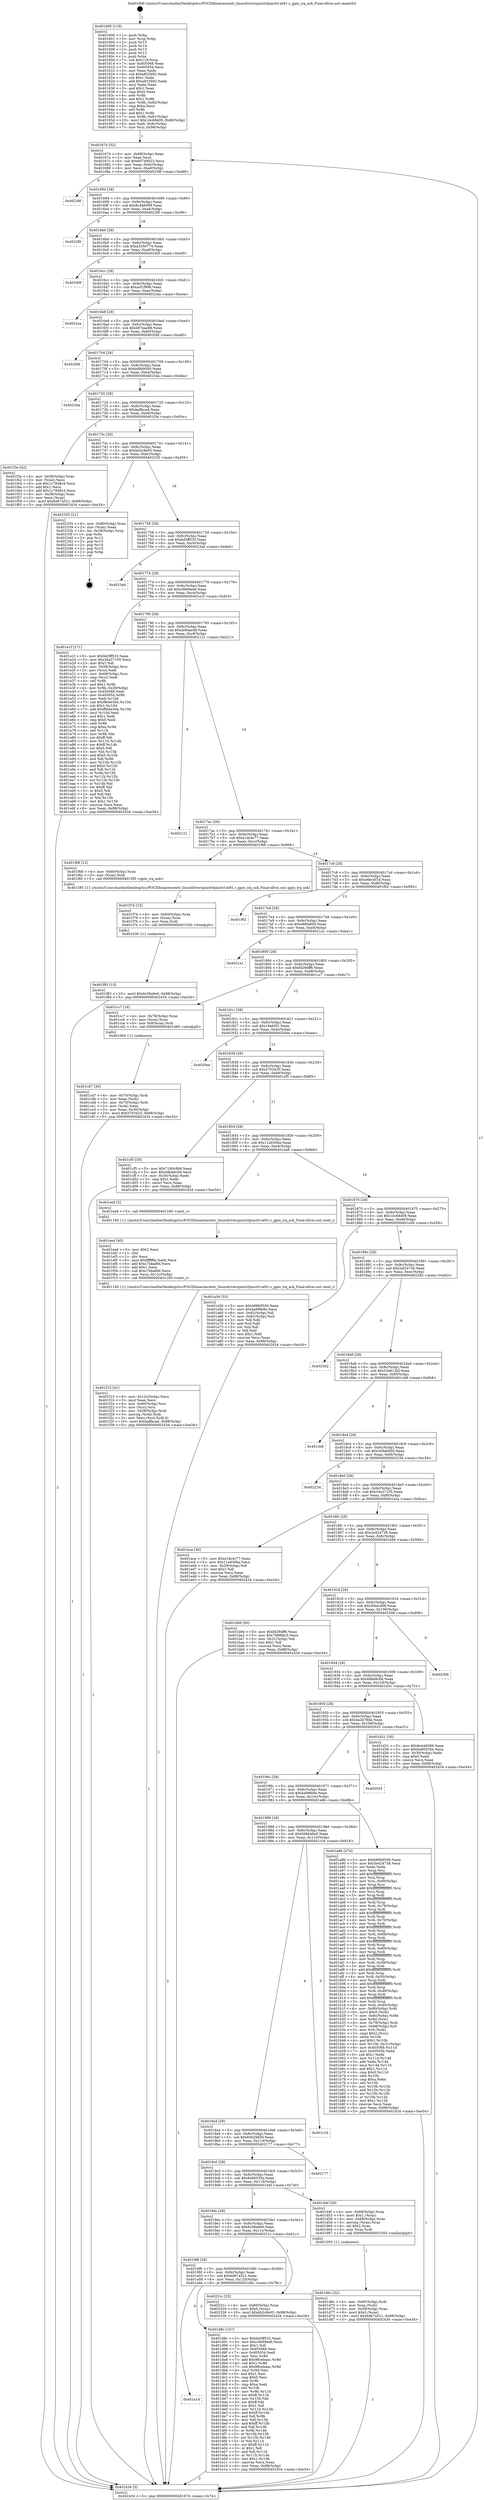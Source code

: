 digraph "0x401600" {
  label = "0x401600 (/mnt/c/Users/mathe/Desktop/tcc/POCII/binaries/extr_linuxdriverspinctrlpinctrl-at91.c_gpio_irq_ack_Final-ollvm.out::main(0))"
  labelloc = "t"
  node[shape=record]

  Entry [label="",width=0.3,height=0.3,shape=circle,fillcolor=black,style=filled]
  "0x401674" [label="{
     0x401674 [32]\l
     | [instrs]\l
     &nbsp;&nbsp;0x401674 \<+6\>: mov -0x88(%rbp),%eax\l
     &nbsp;&nbsp;0x40167a \<+2\>: mov %eax,%ecx\l
     &nbsp;&nbsp;0x40167c \<+6\>: sub $0x80749523,%ecx\l
     &nbsp;&nbsp;0x401682 \<+6\>: mov %eax,-0x9c(%rbp)\l
     &nbsp;&nbsp;0x401688 \<+6\>: mov %ecx,-0xa0(%rbp)\l
     &nbsp;&nbsp;0x40168e \<+6\>: je 000000000040238f \<main+0xd8f\>\l
  }"]
  "0x40238f" [label="{
     0x40238f\l
  }", style=dashed]
  "0x401694" [label="{
     0x401694 [28]\l
     | [instrs]\l
     &nbsp;&nbsp;0x401694 \<+5\>: jmp 0000000000401699 \<main+0x99\>\l
     &nbsp;&nbsp;0x401699 \<+6\>: mov -0x9c(%rbp),%eax\l
     &nbsp;&nbsp;0x40169f \<+5\>: sub $0x8c446099,%eax\l
     &nbsp;&nbsp;0x4016a4 \<+6\>: mov %eax,-0xa4(%rbp)\l
     &nbsp;&nbsp;0x4016aa \<+6\>: je 00000000004022f9 \<main+0xcf9\>\l
  }"]
  Exit [label="",width=0.3,height=0.3,shape=circle,fillcolor=black,style=filled,peripheries=2]
  "0x4022f9" [label="{
     0x4022f9\l
  }", style=dashed]
  "0x4016b0" [label="{
     0x4016b0 [28]\l
     | [instrs]\l
     &nbsp;&nbsp;0x4016b0 \<+5\>: jmp 00000000004016b5 \<main+0xb5\>\l
     &nbsp;&nbsp;0x4016b5 \<+6\>: mov -0x9c(%rbp),%eax\l
     &nbsp;&nbsp;0x4016bb \<+5\>: sub $0xa3350774,%eax\l
     &nbsp;&nbsp;0x4016c0 \<+6\>: mov %eax,-0xa8(%rbp)\l
     &nbsp;&nbsp;0x4016c6 \<+6\>: je 000000000040240f \<main+0xe0f\>\l
  }"]
  "0x401f83" [label="{
     0x401f83 [15]\l
     | [instrs]\l
     &nbsp;&nbsp;0x401f83 \<+10\>: movl $0x6c58a6e6,-0x88(%rbp)\l
     &nbsp;&nbsp;0x401f8d \<+5\>: jmp 0000000000402434 \<main+0xe34\>\l
  }"]
  "0x40240f" [label="{
     0x40240f\l
  }", style=dashed]
  "0x4016cc" [label="{
     0x4016cc [28]\l
     | [instrs]\l
     &nbsp;&nbsp;0x4016cc \<+5\>: jmp 00000000004016d1 \<main+0xd1\>\l
     &nbsp;&nbsp;0x4016d1 \<+6\>: mov -0x9c(%rbp),%eax\l
     &nbsp;&nbsp;0x4016d7 \<+5\>: sub $0xacf1f996,%eax\l
     &nbsp;&nbsp;0x4016dc \<+6\>: mov %eax,-0xac(%rbp)\l
     &nbsp;&nbsp;0x4016e2 \<+6\>: je 00000000004022ea \<main+0xcea\>\l
  }"]
  "0x401f74" [label="{
     0x401f74 [15]\l
     | [instrs]\l
     &nbsp;&nbsp;0x401f74 \<+4\>: mov -0x60(%rbp),%rax\l
     &nbsp;&nbsp;0x401f78 \<+3\>: mov (%rax),%rax\l
     &nbsp;&nbsp;0x401f7b \<+3\>: mov %rax,%rdi\l
     &nbsp;&nbsp;0x401f7e \<+5\>: call 0000000000401030 \<free@plt\>\l
     | [calls]\l
     &nbsp;&nbsp;0x401030 \{1\} (unknown)\l
  }"]
  "0x4022ea" [label="{
     0x4022ea\l
  }", style=dashed]
  "0x4016e8" [label="{
     0x4016e8 [28]\l
     | [instrs]\l
     &nbsp;&nbsp;0x4016e8 \<+5\>: jmp 00000000004016ed \<main+0xed\>\l
     &nbsp;&nbsp;0x4016ed \<+6\>: mov -0x9c(%rbp),%eax\l
     &nbsp;&nbsp;0x4016f3 \<+5\>: sub $0xb87eae88,%eax\l
     &nbsp;&nbsp;0x4016f8 \<+6\>: mov %eax,-0xb0(%rbp)\l
     &nbsp;&nbsp;0x4016fe \<+6\>: je 00000000004020fd \<main+0xafd\>\l
  }"]
  "0x401f15" [label="{
     0x401f15 [41]\l
     | [instrs]\l
     &nbsp;&nbsp;0x401f15 \<+6\>: mov -0x12c(%rbp),%ecx\l
     &nbsp;&nbsp;0x401f1b \<+3\>: imul %eax,%ecx\l
     &nbsp;&nbsp;0x401f1e \<+4\>: mov -0x60(%rbp),%rsi\l
     &nbsp;&nbsp;0x401f22 \<+3\>: mov (%rsi),%rsi\l
     &nbsp;&nbsp;0x401f25 \<+4\>: mov -0x58(%rbp),%rdi\l
     &nbsp;&nbsp;0x401f29 \<+3\>: movslq (%rdi),%rdi\l
     &nbsp;&nbsp;0x401f2c \<+3\>: mov %ecx,(%rsi,%rdi,4)\l
     &nbsp;&nbsp;0x401f2f \<+10\>: movl $0xbaffacad,-0x88(%rbp)\l
     &nbsp;&nbsp;0x401f39 \<+5\>: jmp 0000000000402434 \<main+0xe34\>\l
  }"]
  "0x4020fd" [label="{
     0x4020fd\l
  }", style=dashed]
  "0x401704" [label="{
     0x401704 [28]\l
     | [instrs]\l
     &nbsp;&nbsp;0x401704 \<+5\>: jmp 0000000000401709 \<main+0x109\>\l
     &nbsp;&nbsp;0x401709 \<+6\>: mov -0x9c(%rbp),%eax\l
     &nbsp;&nbsp;0x40170f \<+5\>: sub $0xb89b9500,%eax\l
     &nbsp;&nbsp;0x401714 \<+6\>: mov %eax,-0xb4(%rbp)\l
     &nbsp;&nbsp;0x40171a \<+6\>: je 000000000040234a \<main+0xd4a\>\l
  }"]
  "0x401eed" [label="{
     0x401eed [40]\l
     | [instrs]\l
     &nbsp;&nbsp;0x401eed \<+5\>: mov $0x2,%ecx\l
     &nbsp;&nbsp;0x401ef2 \<+1\>: cltd\l
     &nbsp;&nbsp;0x401ef3 \<+2\>: idiv %ecx\l
     &nbsp;&nbsp;0x401ef5 \<+6\>: imul $0xfffffffe,%edx,%ecx\l
     &nbsp;&nbsp;0x401efb \<+6\>: add $0xc7bba8fd,%ecx\l
     &nbsp;&nbsp;0x401f01 \<+3\>: add $0x1,%ecx\l
     &nbsp;&nbsp;0x401f04 \<+6\>: sub $0xc7bba8fd,%ecx\l
     &nbsp;&nbsp;0x401f0a \<+6\>: mov %ecx,-0x12c(%rbp)\l
     &nbsp;&nbsp;0x401f10 \<+5\>: call 0000000000401160 \<next_i\>\l
     | [calls]\l
     &nbsp;&nbsp;0x401160 \{1\} (/mnt/c/Users/mathe/Desktop/tcc/POCII/binaries/extr_linuxdriverspinctrlpinctrl-at91.c_gpio_irq_ack_Final-ollvm.out::next_i)\l
  }"]
  "0x40234a" [label="{
     0x40234a\l
  }", style=dashed]
  "0x401720" [label="{
     0x401720 [28]\l
     | [instrs]\l
     &nbsp;&nbsp;0x401720 \<+5\>: jmp 0000000000401725 \<main+0x125\>\l
     &nbsp;&nbsp;0x401725 \<+6\>: mov -0x9c(%rbp),%eax\l
     &nbsp;&nbsp;0x40172b \<+5\>: sub $0xbaffacad,%eax\l
     &nbsp;&nbsp;0x401730 \<+6\>: mov %eax,-0xb8(%rbp)\l
     &nbsp;&nbsp;0x401736 \<+6\>: je 0000000000401f3e \<main+0x93e\>\l
  }"]
  "0x401a14" [label="{
     0x401a14\l
  }", style=dashed]
  "0x401f3e" [label="{
     0x401f3e [42]\l
     | [instrs]\l
     &nbsp;&nbsp;0x401f3e \<+4\>: mov -0x58(%rbp),%rax\l
     &nbsp;&nbsp;0x401f42 \<+2\>: mov (%rax),%ecx\l
     &nbsp;&nbsp;0x401f44 \<+6\>: sub $0x1c7848c4,%ecx\l
     &nbsp;&nbsp;0x401f4a \<+3\>: add $0x1,%ecx\l
     &nbsp;&nbsp;0x401f4d \<+6\>: add $0x1c7848c4,%ecx\l
     &nbsp;&nbsp;0x401f53 \<+4\>: mov -0x58(%rbp),%rax\l
     &nbsp;&nbsp;0x401f57 \<+2\>: mov %ecx,(%rax)\l
     &nbsp;&nbsp;0x401f59 \<+10\>: movl $0x6d67a521,-0x88(%rbp)\l
     &nbsp;&nbsp;0x401f63 \<+5\>: jmp 0000000000402434 \<main+0xe34\>\l
  }"]
  "0x40173c" [label="{
     0x40173c [28]\l
     | [instrs]\l
     &nbsp;&nbsp;0x40173c \<+5\>: jmp 0000000000401741 \<main+0x141\>\l
     &nbsp;&nbsp;0x401741 \<+6\>: mov -0x9c(%rbp),%eax\l
     &nbsp;&nbsp;0x401747 \<+5\>: sub $0xbb2c8e05,%eax\l
     &nbsp;&nbsp;0x40174c \<+6\>: mov %eax,-0xbc(%rbp)\l
     &nbsp;&nbsp;0x401752 \<+6\>: je 0000000000402335 \<main+0xd35\>\l
  }"]
  "0x401d8c" [label="{
     0x401d8c [147]\l
     | [instrs]\l
     &nbsp;&nbsp;0x401d8c \<+5\>: mov $0xbd3ff533,%eax\l
     &nbsp;&nbsp;0x401d91 \<+5\>: mov $0xc9b69ee6,%ecx\l
     &nbsp;&nbsp;0x401d96 \<+2\>: mov $0x1,%dl\l
     &nbsp;&nbsp;0x401d98 \<+7\>: mov 0x405068,%esi\l
     &nbsp;&nbsp;0x401d9f \<+7\>: mov 0x405054,%edi\l
     &nbsp;&nbsp;0x401da6 \<+3\>: mov %esi,%r8d\l
     &nbsp;&nbsp;0x401da9 \<+7\>: add $0x98cebaac,%r8d\l
     &nbsp;&nbsp;0x401db0 \<+4\>: sub $0x1,%r8d\l
     &nbsp;&nbsp;0x401db4 \<+7\>: sub $0x98cebaac,%r8d\l
     &nbsp;&nbsp;0x401dbb \<+4\>: imul %r8d,%esi\l
     &nbsp;&nbsp;0x401dbf \<+3\>: and $0x1,%esi\l
     &nbsp;&nbsp;0x401dc2 \<+3\>: cmp $0x0,%esi\l
     &nbsp;&nbsp;0x401dc5 \<+4\>: sete %r9b\l
     &nbsp;&nbsp;0x401dc9 \<+3\>: cmp $0xa,%edi\l
     &nbsp;&nbsp;0x401dcc \<+4\>: setl %r10b\l
     &nbsp;&nbsp;0x401dd0 \<+3\>: mov %r9b,%r11b\l
     &nbsp;&nbsp;0x401dd3 \<+4\>: xor $0xff,%r11b\l
     &nbsp;&nbsp;0x401dd7 \<+3\>: mov %r10b,%bl\l
     &nbsp;&nbsp;0x401dda \<+3\>: xor $0xff,%bl\l
     &nbsp;&nbsp;0x401ddd \<+3\>: xor $0x1,%dl\l
     &nbsp;&nbsp;0x401de0 \<+3\>: mov %r11b,%r14b\l
     &nbsp;&nbsp;0x401de3 \<+4\>: and $0xff,%r14b\l
     &nbsp;&nbsp;0x401de7 \<+3\>: and %dl,%r9b\l
     &nbsp;&nbsp;0x401dea \<+3\>: mov %bl,%r15b\l
     &nbsp;&nbsp;0x401ded \<+4\>: and $0xff,%r15b\l
     &nbsp;&nbsp;0x401df1 \<+3\>: and %dl,%r10b\l
     &nbsp;&nbsp;0x401df4 \<+3\>: or %r9b,%r14b\l
     &nbsp;&nbsp;0x401df7 \<+3\>: or %r10b,%r15b\l
     &nbsp;&nbsp;0x401dfa \<+3\>: xor %r15b,%r14b\l
     &nbsp;&nbsp;0x401dfd \<+3\>: or %bl,%r11b\l
     &nbsp;&nbsp;0x401e00 \<+4\>: xor $0xff,%r11b\l
     &nbsp;&nbsp;0x401e04 \<+3\>: or $0x1,%dl\l
     &nbsp;&nbsp;0x401e07 \<+3\>: and %dl,%r11b\l
     &nbsp;&nbsp;0x401e0a \<+3\>: or %r11b,%r14b\l
     &nbsp;&nbsp;0x401e0d \<+4\>: test $0x1,%r14b\l
     &nbsp;&nbsp;0x401e11 \<+3\>: cmovne %ecx,%eax\l
     &nbsp;&nbsp;0x401e14 \<+6\>: mov %eax,-0x88(%rbp)\l
     &nbsp;&nbsp;0x401e1a \<+5\>: jmp 0000000000402434 \<main+0xe34\>\l
  }"]
  "0x402335" [label="{
     0x402335 [21]\l
     | [instrs]\l
     &nbsp;&nbsp;0x402335 \<+4\>: mov -0x80(%rbp),%rax\l
     &nbsp;&nbsp;0x402339 \<+2\>: mov (%rax),%eax\l
     &nbsp;&nbsp;0x40233b \<+4\>: lea -0x28(%rbp),%rsp\l
     &nbsp;&nbsp;0x40233f \<+1\>: pop %rbx\l
     &nbsp;&nbsp;0x402340 \<+2\>: pop %r12\l
     &nbsp;&nbsp;0x402342 \<+2\>: pop %r13\l
     &nbsp;&nbsp;0x402344 \<+2\>: pop %r14\l
     &nbsp;&nbsp;0x402346 \<+2\>: pop %r15\l
     &nbsp;&nbsp;0x402348 \<+1\>: pop %rbp\l
     &nbsp;&nbsp;0x402349 \<+1\>: ret\l
  }"]
  "0x401758" [label="{
     0x401758 [28]\l
     | [instrs]\l
     &nbsp;&nbsp;0x401758 \<+5\>: jmp 000000000040175d \<main+0x15d\>\l
     &nbsp;&nbsp;0x40175d \<+6\>: mov -0x9c(%rbp),%eax\l
     &nbsp;&nbsp;0x401763 \<+5\>: sub $0xbd3ff533,%eax\l
     &nbsp;&nbsp;0x401768 \<+6\>: mov %eax,-0xc0(%rbp)\l
     &nbsp;&nbsp;0x40176e \<+6\>: je 00000000004023ad \<main+0xdad\>\l
  }"]
  "0x4019f8" [label="{
     0x4019f8 [28]\l
     | [instrs]\l
     &nbsp;&nbsp;0x4019f8 \<+5\>: jmp 00000000004019fd \<main+0x3fd\>\l
     &nbsp;&nbsp;0x4019fd \<+6\>: mov -0x9c(%rbp),%eax\l
     &nbsp;&nbsp;0x401a03 \<+5\>: sub $0x6d67a521,%eax\l
     &nbsp;&nbsp;0x401a08 \<+6\>: mov %eax,-0x120(%rbp)\l
     &nbsp;&nbsp;0x401a0e \<+6\>: je 0000000000401d8c \<main+0x78c\>\l
  }"]
  "0x4023ad" [label="{
     0x4023ad\l
  }", style=dashed]
  "0x401774" [label="{
     0x401774 [28]\l
     | [instrs]\l
     &nbsp;&nbsp;0x401774 \<+5\>: jmp 0000000000401779 \<main+0x179\>\l
     &nbsp;&nbsp;0x401779 \<+6\>: mov -0x9c(%rbp),%eax\l
     &nbsp;&nbsp;0x40177f \<+5\>: sub $0xc9b69ee6,%eax\l
     &nbsp;&nbsp;0x401784 \<+6\>: mov %eax,-0xc4(%rbp)\l
     &nbsp;&nbsp;0x40178a \<+6\>: je 0000000000401e1f \<main+0x81f\>\l
  }"]
  "0x40231c" [label="{
     0x40231c [25]\l
     | [instrs]\l
     &nbsp;&nbsp;0x40231c \<+4\>: mov -0x80(%rbp),%rax\l
     &nbsp;&nbsp;0x402320 \<+6\>: movl $0x0,(%rax)\l
     &nbsp;&nbsp;0x402326 \<+10\>: movl $0xbb2c8e05,-0x88(%rbp)\l
     &nbsp;&nbsp;0x402330 \<+5\>: jmp 0000000000402434 \<main+0xe34\>\l
  }"]
  "0x401e1f" [label="{
     0x401e1f [171]\l
     | [instrs]\l
     &nbsp;&nbsp;0x401e1f \<+5\>: mov $0xbd3ff533,%eax\l
     &nbsp;&nbsp;0x401e24 \<+5\>: mov $0x34a37105,%ecx\l
     &nbsp;&nbsp;0x401e29 \<+2\>: mov $0x1,%dl\l
     &nbsp;&nbsp;0x401e2b \<+4\>: mov -0x58(%rbp),%rsi\l
     &nbsp;&nbsp;0x401e2f \<+2\>: mov (%rsi),%edi\l
     &nbsp;&nbsp;0x401e31 \<+4\>: mov -0x68(%rbp),%rsi\l
     &nbsp;&nbsp;0x401e35 \<+2\>: cmp (%rsi),%edi\l
     &nbsp;&nbsp;0x401e37 \<+4\>: setl %r8b\l
     &nbsp;&nbsp;0x401e3b \<+4\>: and $0x1,%r8b\l
     &nbsp;&nbsp;0x401e3f \<+4\>: mov %r8b,-0x29(%rbp)\l
     &nbsp;&nbsp;0x401e43 \<+7\>: mov 0x405068,%edi\l
     &nbsp;&nbsp;0x401e4a \<+8\>: mov 0x405054,%r9d\l
     &nbsp;&nbsp;0x401e52 \<+3\>: mov %edi,%r10d\l
     &nbsp;&nbsp;0x401e55 \<+7\>: sub $0xf80ee30e,%r10d\l
     &nbsp;&nbsp;0x401e5c \<+4\>: sub $0x1,%r10d\l
     &nbsp;&nbsp;0x401e60 \<+7\>: add $0xf80ee30e,%r10d\l
     &nbsp;&nbsp;0x401e67 \<+4\>: imul %r10d,%edi\l
     &nbsp;&nbsp;0x401e6b \<+3\>: and $0x1,%edi\l
     &nbsp;&nbsp;0x401e6e \<+3\>: cmp $0x0,%edi\l
     &nbsp;&nbsp;0x401e71 \<+4\>: sete %r8b\l
     &nbsp;&nbsp;0x401e75 \<+4\>: cmp $0xa,%r9d\l
     &nbsp;&nbsp;0x401e79 \<+4\>: setl %r11b\l
     &nbsp;&nbsp;0x401e7d \<+3\>: mov %r8b,%bl\l
     &nbsp;&nbsp;0x401e80 \<+3\>: xor $0xff,%bl\l
     &nbsp;&nbsp;0x401e83 \<+3\>: mov %r11b,%r14b\l
     &nbsp;&nbsp;0x401e86 \<+4\>: xor $0xff,%r14b\l
     &nbsp;&nbsp;0x401e8a \<+3\>: xor $0x0,%dl\l
     &nbsp;&nbsp;0x401e8d \<+3\>: mov %bl,%r15b\l
     &nbsp;&nbsp;0x401e90 \<+4\>: and $0x0,%r15b\l
     &nbsp;&nbsp;0x401e94 \<+3\>: and %dl,%r8b\l
     &nbsp;&nbsp;0x401e97 \<+3\>: mov %r14b,%r12b\l
     &nbsp;&nbsp;0x401e9a \<+4\>: and $0x0,%r12b\l
     &nbsp;&nbsp;0x401e9e \<+3\>: and %dl,%r11b\l
     &nbsp;&nbsp;0x401ea1 \<+3\>: or %r8b,%r15b\l
     &nbsp;&nbsp;0x401ea4 \<+3\>: or %r11b,%r12b\l
     &nbsp;&nbsp;0x401ea7 \<+3\>: xor %r12b,%r15b\l
     &nbsp;&nbsp;0x401eaa \<+3\>: or %r14b,%bl\l
     &nbsp;&nbsp;0x401ead \<+3\>: xor $0xff,%bl\l
     &nbsp;&nbsp;0x401eb0 \<+3\>: or $0x0,%dl\l
     &nbsp;&nbsp;0x401eb3 \<+2\>: and %dl,%bl\l
     &nbsp;&nbsp;0x401eb5 \<+3\>: or %bl,%r15b\l
     &nbsp;&nbsp;0x401eb8 \<+4\>: test $0x1,%r15b\l
     &nbsp;&nbsp;0x401ebc \<+3\>: cmovne %ecx,%eax\l
     &nbsp;&nbsp;0x401ebf \<+6\>: mov %eax,-0x88(%rbp)\l
     &nbsp;&nbsp;0x401ec5 \<+5\>: jmp 0000000000402434 \<main+0xe34\>\l
  }"]
  "0x401790" [label="{
     0x401790 [28]\l
     | [instrs]\l
     &nbsp;&nbsp;0x401790 \<+5\>: jmp 0000000000401795 \<main+0x195\>\l
     &nbsp;&nbsp;0x401795 \<+6\>: mov -0x9c(%rbp),%eax\l
     &nbsp;&nbsp;0x40179b \<+5\>: sub $0xdc64acd9,%eax\l
     &nbsp;&nbsp;0x4017a0 \<+6\>: mov %eax,-0xc8(%rbp)\l
     &nbsp;&nbsp;0x4017a6 \<+6\>: je 0000000000402121 \<main+0xb21\>\l
  }"]
  "0x401d6c" [label="{
     0x401d6c [32]\l
     | [instrs]\l
     &nbsp;&nbsp;0x401d6c \<+4\>: mov -0x60(%rbp),%rdi\l
     &nbsp;&nbsp;0x401d70 \<+3\>: mov %rax,(%rdi)\l
     &nbsp;&nbsp;0x401d73 \<+4\>: mov -0x58(%rbp),%rax\l
     &nbsp;&nbsp;0x401d77 \<+6\>: movl $0x0,(%rax)\l
     &nbsp;&nbsp;0x401d7d \<+10\>: movl $0x6d67a521,-0x88(%rbp)\l
     &nbsp;&nbsp;0x401d87 \<+5\>: jmp 0000000000402434 \<main+0xe34\>\l
  }"]
  "0x402121" [label="{
     0x402121\l
  }", style=dashed]
  "0x4017ac" [label="{
     0x4017ac [28]\l
     | [instrs]\l
     &nbsp;&nbsp;0x4017ac \<+5\>: jmp 00000000004017b1 \<main+0x1b1\>\l
     &nbsp;&nbsp;0x4017b1 \<+6\>: mov -0x9c(%rbp),%eax\l
     &nbsp;&nbsp;0x4017b7 \<+5\>: sub $0xe1dc4c77,%eax\l
     &nbsp;&nbsp;0x4017bc \<+6\>: mov %eax,-0xcc(%rbp)\l
     &nbsp;&nbsp;0x4017c2 \<+6\>: je 0000000000401f68 \<main+0x968\>\l
  }"]
  "0x4019dc" [label="{
     0x4019dc [28]\l
     | [instrs]\l
     &nbsp;&nbsp;0x4019dc \<+5\>: jmp 00000000004019e1 \<main+0x3e1\>\l
     &nbsp;&nbsp;0x4019e1 \<+6\>: mov -0x9c(%rbp),%eax\l
     &nbsp;&nbsp;0x4019e7 \<+5\>: sub $0x6c58a6e6,%eax\l
     &nbsp;&nbsp;0x4019ec \<+6\>: mov %eax,-0x11c(%rbp)\l
     &nbsp;&nbsp;0x4019f2 \<+6\>: je 000000000040231c \<main+0xd1c\>\l
  }"]
  "0x401f68" [label="{
     0x401f68 [12]\l
     | [instrs]\l
     &nbsp;&nbsp;0x401f68 \<+4\>: mov -0x60(%rbp),%rax\l
     &nbsp;&nbsp;0x401f6c \<+3\>: mov (%rax),%rdi\l
     &nbsp;&nbsp;0x401f6f \<+5\>: call 00000000004015f0 \<gpio_irq_ack\>\l
     | [calls]\l
     &nbsp;&nbsp;0x4015f0 \{1\} (/mnt/c/Users/mathe/Desktop/tcc/POCII/binaries/extr_linuxdriverspinctrlpinctrl-at91.c_gpio_irq_ack_Final-ollvm.out::gpio_irq_ack)\l
  }"]
  "0x4017c8" [label="{
     0x4017c8 [28]\l
     | [instrs]\l
     &nbsp;&nbsp;0x4017c8 \<+5\>: jmp 00000000004017cd \<main+0x1cd\>\l
     &nbsp;&nbsp;0x4017cd \<+6\>: mov -0x9c(%rbp),%eax\l
     &nbsp;&nbsp;0x4017d3 \<+5\>: sub $0xe6ec4f1d,%eax\l
     &nbsp;&nbsp;0x4017d8 \<+6\>: mov %eax,-0xd0(%rbp)\l
     &nbsp;&nbsp;0x4017de \<+6\>: je 0000000000401f92 \<main+0x992\>\l
  }"]
  "0x401d4f" [label="{
     0x401d4f [29]\l
     | [instrs]\l
     &nbsp;&nbsp;0x401d4f \<+4\>: mov -0x68(%rbp),%rax\l
     &nbsp;&nbsp;0x401d53 \<+6\>: movl $0x1,(%rax)\l
     &nbsp;&nbsp;0x401d59 \<+4\>: mov -0x68(%rbp),%rax\l
     &nbsp;&nbsp;0x401d5d \<+3\>: movslq (%rax),%rax\l
     &nbsp;&nbsp;0x401d60 \<+4\>: shl $0x2,%rax\l
     &nbsp;&nbsp;0x401d64 \<+3\>: mov %rax,%rdi\l
     &nbsp;&nbsp;0x401d67 \<+5\>: call 0000000000401050 \<malloc@plt\>\l
     | [calls]\l
     &nbsp;&nbsp;0x401050 \{1\} (unknown)\l
  }"]
  "0x401f92" [label="{
     0x401f92\l
  }", style=dashed]
  "0x4017e4" [label="{
     0x4017e4 [28]\l
     | [instrs]\l
     &nbsp;&nbsp;0x4017e4 \<+5\>: jmp 00000000004017e9 \<main+0x1e9\>\l
     &nbsp;&nbsp;0x4017e9 \<+6\>: mov -0x9c(%rbp),%eax\l
     &nbsp;&nbsp;0x4017ef \<+5\>: sub $0xe88fa845,%eax\l
     &nbsp;&nbsp;0x4017f4 \<+6\>: mov %eax,-0xd4(%rbp)\l
     &nbsp;&nbsp;0x4017fa \<+6\>: je 00000000004021a1 \<main+0xba1\>\l
  }"]
  "0x4019c0" [label="{
     0x4019c0 [28]\l
     | [instrs]\l
     &nbsp;&nbsp;0x4019c0 \<+5\>: jmp 00000000004019c5 \<main+0x3c5\>\l
     &nbsp;&nbsp;0x4019c5 \<+6\>: mov -0x9c(%rbp),%eax\l
     &nbsp;&nbsp;0x4019cb \<+5\>: sub $0x6a90535e,%eax\l
     &nbsp;&nbsp;0x4019d0 \<+6\>: mov %eax,-0x118(%rbp)\l
     &nbsp;&nbsp;0x4019d6 \<+6\>: je 0000000000401d4f \<main+0x74f\>\l
  }"]
  "0x4021a1" [label="{
     0x4021a1\l
  }", style=dashed]
  "0x401800" [label="{
     0x401800 [28]\l
     | [instrs]\l
     &nbsp;&nbsp;0x401800 \<+5\>: jmp 0000000000401805 \<main+0x205\>\l
     &nbsp;&nbsp;0x401805 \<+6\>: mov -0x9c(%rbp),%eax\l
     &nbsp;&nbsp;0x40180b \<+5\>: sub $0xfd29dff6,%eax\l
     &nbsp;&nbsp;0x401810 \<+6\>: mov %eax,-0xd8(%rbp)\l
     &nbsp;&nbsp;0x401816 \<+6\>: je 0000000000401cc7 \<main+0x6c7\>\l
  }"]
  "0x402177" [label="{
     0x402177\l
  }", style=dashed]
  "0x401cc7" [label="{
     0x401cc7 [16]\l
     | [instrs]\l
     &nbsp;&nbsp;0x401cc7 \<+4\>: mov -0x78(%rbp),%rax\l
     &nbsp;&nbsp;0x401ccb \<+3\>: mov (%rax),%rax\l
     &nbsp;&nbsp;0x401cce \<+4\>: mov 0x8(%rax),%rdi\l
     &nbsp;&nbsp;0x401cd2 \<+5\>: call 0000000000401060 \<atoi@plt\>\l
     | [calls]\l
     &nbsp;&nbsp;0x401060 \{1\} (unknown)\l
  }"]
  "0x40181c" [label="{
     0x40181c [28]\l
     | [instrs]\l
     &nbsp;&nbsp;0x40181c \<+5\>: jmp 0000000000401821 \<main+0x221\>\l
     &nbsp;&nbsp;0x401821 \<+6\>: mov -0x9c(%rbp),%eax\l
     &nbsp;&nbsp;0x401827 \<+5\>: sub $0x18a60f1,%eax\l
     &nbsp;&nbsp;0x40182c \<+6\>: mov %eax,-0xdc(%rbp)\l
     &nbsp;&nbsp;0x401832 \<+6\>: je 00000000004020ee \<main+0xaee\>\l
  }"]
  "0x4019a4" [label="{
     0x4019a4 [28]\l
     | [instrs]\l
     &nbsp;&nbsp;0x4019a4 \<+5\>: jmp 00000000004019a9 \<main+0x3a9\>\l
     &nbsp;&nbsp;0x4019a9 \<+6\>: mov -0x9c(%rbp),%eax\l
     &nbsp;&nbsp;0x4019af \<+5\>: sub $0x60629d59,%eax\l
     &nbsp;&nbsp;0x4019b4 \<+6\>: mov %eax,-0x114(%rbp)\l
     &nbsp;&nbsp;0x4019ba \<+6\>: je 0000000000402177 \<main+0xb77\>\l
  }"]
  "0x4020ee" [label="{
     0x4020ee\l
  }", style=dashed]
  "0x401838" [label="{
     0x401838 [28]\l
     | [instrs]\l
     &nbsp;&nbsp;0x401838 \<+5\>: jmp 000000000040183d \<main+0x23d\>\l
     &nbsp;&nbsp;0x40183d \<+6\>: mov -0x9c(%rbp),%eax\l
     &nbsp;&nbsp;0x401843 \<+5\>: sub $0x5703425,%eax\l
     &nbsp;&nbsp;0x401848 \<+6\>: mov %eax,-0xe0(%rbp)\l
     &nbsp;&nbsp;0x40184e \<+6\>: je 0000000000401cf5 \<main+0x6f5\>\l
  }"]
  "0x401c16" [label="{
     0x401c16\l
  }", style=dashed]
  "0x401cf5" [label="{
     0x401cf5 [30]\l
     | [instrs]\l
     &nbsp;&nbsp;0x401cf5 \<+5\>: mov $0x7180c8b8,%eax\l
     &nbsp;&nbsp;0x401cfa \<+5\>: mov $0x49bb8c0d,%ecx\l
     &nbsp;&nbsp;0x401cff \<+3\>: mov -0x30(%rbp),%edx\l
     &nbsp;&nbsp;0x401d02 \<+3\>: cmp $0x1,%edx\l
     &nbsp;&nbsp;0x401d05 \<+3\>: cmovl %ecx,%eax\l
     &nbsp;&nbsp;0x401d08 \<+6\>: mov %eax,-0x88(%rbp)\l
     &nbsp;&nbsp;0x401d0e \<+5\>: jmp 0000000000402434 \<main+0xe34\>\l
  }"]
  "0x401854" [label="{
     0x401854 [28]\l
     | [instrs]\l
     &nbsp;&nbsp;0x401854 \<+5\>: jmp 0000000000401859 \<main+0x259\>\l
     &nbsp;&nbsp;0x401859 \<+6\>: mov -0x9c(%rbp),%eax\l
     &nbsp;&nbsp;0x40185f \<+5\>: sub $0x11a930ba,%eax\l
     &nbsp;&nbsp;0x401864 \<+6\>: mov %eax,-0xe4(%rbp)\l
     &nbsp;&nbsp;0x40186a \<+6\>: je 0000000000401ee8 \<main+0x8e8\>\l
  }"]
  "0x401cd7" [label="{
     0x401cd7 [30]\l
     | [instrs]\l
     &nbsp;&nbsp;0x401cd7 \<+4\>: mov -0x70(%rbp),%rdi\l
     &nbsp;&nbsp;0x401cdb \<+2\>: mov %eax,(%rdi)\l
     &nbsp;&nbsp;0x401cdd \<+4\>: mov -0x70(%rbp),%rdi\l
     &nbsp;&nbsp;0x401ce1 \<+2\>: mov (%rdi),%eax\l
     &nbsp;&nbsp;0x401ce3 \<+3\>: mov %eax,-0x30(%rbp)\l
     &nbsp;&nbsp;0x401ce6 \<+10\>: movl $0x5703425,-0x88(%rbp)\l
     &nbsp;&nbsp;0x401cf0 \<+5\>: jmp 0000000000402434 \<main+0xe34\>\l
  }"]
  "0x401ee8" [label="{
     0x401ee8 [5]\l
     | [instrs]\l
     &nbsp;&nbsp;0x401ee8 \<+5\>: call 0000000000401160 \<next_i\>\l
     | [calls]\l
     &nbsp;&nbsp;0x401160 \{1\} (/mnt/c/Users/mathe/Desktop/tcc/POCII/binaries/extr_linuxdriverspinctrlpinctrl-at91.c_gpio_irq_ack_Final-ollvm.out::next_i)\l
  }"]
  "0x401870" [label="{
     0x401870 [28]\l
     | [instrs]\l
     &nbsp;&nbsp;0x401870 \<+5\>: jmp 0000000000401875 \<main+0x275\>\l
     &nbsp;&nbsp;0x401875 \<+6\>: mov -0x9c(%rbp),%eax\l
     &nbsp;&nbsp;0x40187b \<+5\>: sub $0x1dc68409,%eax\l
     &nbsp;&nbsp;0x401880 \<+6\>: mov %eax,-0xe8(%rbp)\l
     &nbsp;&nbsp;0x401886 \<+6\>: je 0000000000401a56 \<main+0x456\>\l
  }"]
  "0x401988" [label="{
     0x401988 [28]\l
     | [instrs]\l
     &nbsp;&nbsp;0x401988 \<+5\>: jmp 000000000040198d \<main+0x38d\>\l
     &nbsp;&nbsp;0x40198d \<+6\>: mov -0x9c(%rbp),%eax\l
     &nbsp;&nbsp;0x401993 \<+5\>: sub $0x566648a5,%eax\l
     &nbsp;&nbsp;0x401998 \<+6\>: mov %eax,-0x110(%rbp)\l
     &nbsp;&nbsp;0x40199e \<+6\>: je 0000000000401c16 \<main+0x616\>\l
  }"]
  "0x401a56" [label="{
     0x401a56 [53]\l
     | [instrs]\l
     &nbsp;&nbsp;0x401a56 \<+5\>: mov $0xb89b9500,%eax\l
     &nbsp;&nbsp;0x401a5b \<+5\>: mov $0x4a99fe9e,%ecx\l
     &nbsp;&nbsp;0x401a60 \<+6\>: mov -0x82(%rbp),%dl\l
     &nbsp;&nbsp;0x401a66 \<+7\>: mov -0x81(%rbp),%sil\l
     &nbsp;&nbsp;0x401a6d \<+3\>: mov %dl,%dil\l
     &nbsp;&nbsp;0x401a70 \<+3\>: and %sil,%dil\l
     &nbsp;&nbsp;0x401a73 \<+3\>: xor %sil,%dl\l
     &nbsp;&nbsp;0x401a76 \<+3\>: or %dl,%dil\l
     &nbsp;&nbsp;0x401a79 \<+4\>: test $0x1,%dil\l
     &nbsp;&nbsp;0x401a7d \<+3\>: cmovne %ecx,%eax\l
     &nbsp;&nbsp;0x401a80 \<+6\>: mov %eax,-0x88(%rbp)\l
     &nbsp;&nbsp;0x401a86 \<+5\>: jmp 0000000000402434 \<main+0xe34\>\l
  }"]
  "0x40188c" [label="{
     0x40188c [28]\l
     | [instrs]\l
     &nbsp;&nbsp;0x40188c \<+5\>: jmp 0000000000401891 \<main+0x291\>\l
     &nbsp;&nbsp;0x401891 \<+6\>: mov -0x9c(%rbp),%eax\l
     &nbsp;&nbsp;0x401897 \<+5\>: sub $0x2af247c9,%eax\l
     &nbsp;&nbsp;0x40189c \<+6\>: mov %eax,-0xec(%rbp)\l
     &nbsp;&nbsp;0x4018a2 \<+6\>: je 00000000004023d2 \<main+0xdd2\>\l
  }"]
  "0x402434" [label="{
     0x402434 [5]\l
     | [instrs]\l
     &nbsp;&nbsp;0x402434 \<+5\>: jmp 0000000000401674 \<main+0x74\>\l
  }"]
  "0x401600" [label="{
     0x401600 [116]\l
     | [instrs]\l
     &nbsp;&nbsp;0x401600 \<+1\>: push %rbp\l
     &nbsp;&nbsp;0x401601 \<+3\>: mov %rsp,%rbp\l
     &nbsp;&nbsp;0x401604 \<+2\>: push %r15\l
     &nbsp;&nbsp;0x401606 \<+2\>: push %r14\l
     &nbsp;&nbsp;0x401608 \<+2\>: push %r13\l
     &nbsp;&nbsp;0x40160a \<+2\>: push %r12\l
     &nbsp;&nbsp;0x40160c \<+1\>: push %rbx\l
     &nbsp;&nbsp;0x40160d \<+7\>: sub $0x118,%rsp\l
     &nbsp;&nbsp;0x401614 \<+7\>: mov 0x405068,%eax\l
     &nbsp;&nbsp;0x40161b \<+7\>: mov 0x405054,%ecx\l
     &nbsp;&nbsp;0x401622 \<+2\>: mov %eax,%edx\l
     &nbsp;&nbsp;0x401624 \<+6\>: sub $0xe832692,%edx\l
     &nbsp;&nbsp;0x40162a \<+3\>: sub $0x1,%edx\l
     &nbsp;&nbsp;0x40162d \<+6\>: add $0xe832692,%edx\l
     &nbsp;&nbsp;0x401633 \<+3\>: imul %edx,%eax\l
     &nbsp;&nbsp;0x401636 \<+3\>: and $0x1,%eax\l
     &nbsp;&nbsp;0x401639 \<+3\>: cmp $0x0,%eax\l
     &nbsp;&nbsp;0x40163c \<+4\>: sete %r8b\l
     &nbsp;&nbsp;0x401640 \<+4\>: and $0x1,%r8b\l
     &nbsp;&nbsp;0x401644 \<+7\>: mov %r8b,-0x82(%rbp)\l
     &nbsp;&nbsp;0x40164b \<+3\>: cmp $0xa,%ecx\l
     &nbsp;&nbsp;0x40164e \<+4\>: setl %r8b\l
     &nbsp;&nbsp;0x401652 \<+4\>: and $0x1,%r8b\l
     &nbsp;&nbsp;0x401656 \<+7\>: mov %r8b,-0x81(%rbp)\l
     &nbsp;&nbsp;0x40165d \<+10\>: movl $0x1dc68409,-0x88(%rbp)\l
     &nbsp;&nbsp;0x401667 \<+6\>: mov %edi,-0x8c(%rbp)\l
     &nbsp;&nbsp;0x40166d \<+7\>: mov %rsi,-0x98(%rbp)\l
  }"]
  "0x401a8b" [label="{
     0x401a8b [274]\l
     | [instrs]\l
     &nbsp;&nbsp;0x401a8b \<+5\>: mov $0xb89b9500,%eax\l
     &nbsp;&nbsp;0x401a90 \<+5\>: mov $0x3e424738,%ecx\l
     &nbsp;&nbsp;0x401a95 \<+2\>: xor %edx,%edx\l
     &nbsp;&nbsp;0x401a97 \<+3\>: mov %rsp,%rsi\l
     &nbsp;&nbsp;0x401a9a \<+4\>: add $0xfffffffffffffff0,%rsi\l
     &nbsp;&nbsp;0x401a9e \<+3\>: mov %rsi,%rsp\l
     &nbsp;&nbsp;0x401aa1 \<+4\>: mov %rsi,-0x80(%rbp)\l
     &nbsp;&nbsp;0x401aa5 \<+3\>: mov %rsp,%rsi\l
     &nbsp;&nbsp;0x401aa8 \<+4\>: add $0xfffffffffffffff0,%rsi\l
     &nbsp;&nbsp;0x401aac \<+3\>: mov %rsi,%rsp\l
     &nbsp;&nbsp;0x401aaf \<+3\>: mov %rsp,%rdi\l
     &nbsp;&nbsp;0x401ab2 \<+4\>: add $0xfffffffffffffff0,%rdi\l
     &nbsp;&nbsp;0x401ab6 \<+3\>: mov %rdi,%rsp\l
     &nbsp;&nbsp;0x401ab9 \<+4\>: mov %rdi,-0x78(%rbp)\l
     &nbsp;&nbsp;0x401abd \<+3\>: mov %rsp,%rdi\l
     &nbsp;&nbsp;0x401ac0 \<+4\>: add $0xfffffffffffffff0,%rdi\l
     &nbsp;&nbsp;0x401ac4 \<+3\>: mov %rdi,%rsp\l
     &nbsp;&nbsp;0x401ac7 \<+4\>: mov %rdi,-0x70(%rbp)\l
     &nbsp;&nbsp;0x401acb \<+3\>: mov %rsp,%rdi\l
     &nbsp;&nbsp;0x401ace \<+4\>: add $0xfffffffffffffff0,%rdi\l
     &nbsp;&nbsp;0x401ad2 \<+3\>: mov %rdi,%rsp\l
     &nbsp;&nbsp;0x401ad5 \<+4\>: mov %rdi,-0x68(%rbp)\l
     &nbsp;&nbsp;0x401ad9 \<+3\>: mov %rsp,%rdi\l
     &nbsp;&nbsp;0x401adc \<+4\>: add $0xfffffffffffffff0,%rdi\l
     &nbsp;&nbsp;0x401ae0 \<+3\>: mov %rdi,%rsp\l
     &nbsp;&nbsp;0x401ae3 \<+4\>: mov %rdi,-0x60(%rbp)\l
     &nbsp;&nbsp;0x401ae7 \<+3\>: mov %rsp,%rdi\l
     &nbsp;&nbsp;0x401aea \<+4\>: add $0xfffffffffffffff0,%rdi\l
     &nbsp;&nbsp;0x401aee \<+3\>: mov %rdi,%rsp\l
     &nbsp;&nbsp;0x401af1 \<+4\>: mov %rdi,-0x58(%rbp)\l
     &nbsp;&nbsp;0x401af5 \<+3\>: mov %rsp,%rdi\l
     &nbsp;&nbsp;0x401af8 \<+4\>: add $0xfffffffffffffff0,%rdi\l
     &nbsp;&nbsp;0x401afc \<+3\>: mov %rdi,%rsp\l
     &nbsp;&nbsp;0x401aff \<+4\>: mov %rdi,-0x50(%rbp)\l
     &nbsp;&nbsp;0x401b03 \<+3\>: mov %rsp,%rdi\l
     &nbsp;&nbsp;0x401b06 \<+4\>: add $0xfffffffffffffff0,%rdi\l
     &nbsp;&nbsp;0x401b0a \<+3\>: mov %rdi,%rsp\l
     &nbsp;&nbsp;0x401b0d \<+4\>: mov %rdi,-0x48(%rbp)\l
     &nbsp;&nbsp;0x401b11 \<+3\>: mov %rsp,%rdi\l
     &nbsp;&nbsp;0x401b14 \<+4\>: add $0xfffffffffffffff0,%rdi\l
     &nbsp;&nbsp;0x401b18 \<+3\>: mov %rdi,%rsp\l
     &nbsp;&nbsp;0x401b1b \<+4\>: mov %rdi,-0x40(%rbp)\l
     &nbsp;&nbsp;0x401b1f \<+4\>: mov -0x80(%rbp),%rdi\l
     &nbsp;&nbsp;0x401b23 \<+6\>: movl $0x0,(%rdi)\l
     &nbsp;&nbsp;0x401b29 \<+7\>: mov -0x8c(%rbp),%r8d\l
     &nbsp;&nbsp;0x401b30 \<+3\>: mov %r8d,(%rsi)\l
     &nbsp;&nbsp;0x401b33 \<+4\>: mov -0x78(%rbp),%rdi\l
     &nbsp;&nbsp;0x401b37 \<+7\>: mov -0x98(%rbp),%r9\l
     &nbsp;&nbsp;0x401b3e \<+3\>: mov %r9,(%rdi)\l
     &nbsp;&nbsp;0x401b41 \<+3\>: cmpl $0x2,(%rsi)\l
     &nbsp;&nbsp;0x401b44 \<+4\>: setne %r10b\l
     &nbsp;&nbsp;0x401b48 \<+4\>: and $0x1,%r10b\l
     &nbsp;&nbsp;0x401b4c \<+4\>: mov %r10b,-0x31(%rbp)\l
     &nbsp;&nbsp;0x401b50 \<+8\>: mov 0x405068,%r11d\l
     &nbsp;&nbsp;0x401b58 \<+7\>: mov 0x405054,%ebx\l
     &nbsp;&nbsp;0x401b5f \<+3\>: sub $0x1,%edx\l
     &nbsp;&nbsp;0x401b62 \<+3\>: mov %r11d,%r14d\l
     &nbsp;&nbsp;0x401b65 \<+3\>: add %edx,%r14d\l
     &nbsp;&nbsp;0x401b68 \<+4\>: imul %r14d,%r11d\l
     &nbsp;&nbsp;0x401b6c \<+4\>: and $0x1,%r11d\l
     &nbsp;&nbsp;0x401b70 \<+4\>: cmp $0x0,%r11d\l
     &nbsp;&nbsp;0x401b74 \<+4\>: sete %r10b\l
     &nbsp;&nbsp;0x401b78 \<+3\>: cmp $0xa,%ebx\l
     &nbsp;&nbsp;0x401b7b \<+4\>: setl %r15b\l
     &nbsp;&nbsp;0x401b7f \<+3\>: mov %r10b,%r12b\l
     &nbsp;&nbsp;0x401b82 \<+3\>: and %r15b,%r12b\l
     &nbsp;&nbsp;0x401b85 \<+3\>: xor %r15b,%r10b\l
     &nbsp;&nbsp;0x401b88 \<+3\>: or %r10b,%r12b\l
     &nbsp;&nbsp;0x401b8b \<+4\>: test $0x1,%r12b\l
     &nbsp;&nbsp;0x401b8f \<+3\>: cmovne %ecx,%eax\l
     &nbsp;&nbsp;0x401b92 \<+6\>: mov %eax,-0x88(%rbp)\l
     &nbsp;&nbsp;0x401b98 \<+5\>: jmp 0000000000402434 \<main+0xe34\>\l
  }"]
  "0x4023d2" [label="{
     0x4023d2\l
  }", style=dashed]
  "0x4018a8" [label="{
     0x4018a8 [28]\l
     | [instrs]\l
     &nbsp;&nbsp;0x4018a8 \<+5\>: jmp 00000000004018ad \<main+0x2ad\>\l
     &nbsp;&nbsp;0x4018ad \<+6\>: mov -0x9c(%rbp),%eax\l
     &nbsp;&nbsp;0x4018b3 \<+5\>: sub $0x33a812bf,%eax\l
     &nbsp;&nbsp;0x4018b8 \<+6\>: mov %eax,-0xf0(%rbp)\l
     &nbsp;&nbsp;0x4018be \<+6\>: je 0000000000401cb8 \<main+0x6b8\>\l
  }"]
  "0x40196c" [label="{
     0x40196c [28]\l
     | [instrs]\l
     &nbsp;&nbsp;0x40196c \<+5\>: jmp 0000000000401971 \<main+0x371\>\l
     &nbsp;&nbsp;0x401971 \<+6\>: mov -0x9c(%rbp),%eax\l
     &nbsp;&nbsp;0x401977 \<+5\>: sub $0x4a99fe9e,%eax\l
     &nbsp;&nbsp;0x40197c \<+6\>: mov %eax,-0x10c(%rbp)\l
     &nbsp;&nbsp;0x401982 \<+6\>: je 0000000000401a8b \<main+0x48b\>\l
  }"]
  "0x401cb8" [label="{
     0x401cb8\l
  }", style=dashed]
  "0x4018c4" [label="{
     0x4018c4 [28]\l
     | [instrs]\l
     &nbsp;&nbsp;0x4018c4 \<+5\>: jmp 00000000004018c9 \<main+0x2c9\>\l
     &nbsp;&nbsp;0x4018c9 \<+6\>: mov -0x9c(%rbp),%eax\l
     &nbsp;&nbsp;0x4018cf \<+5\>: sub $0x349a6000,%eax\l
     &nbsp;&nbsp;0x4018d4 \<+6\>: mov %eax,-0xf4(%rbp)\l
     &nbsp;&nbsp;0x4018da \<+6\>: je 0000000000402234 \<main+0xc34\>\l
  }"]
  "0x402025" [label="{
     0x402025\l
  }", style=dashed]
  "0x402234" [label="{
     0x402234\l
  }", style=dashed]
  "0x4018e0" [label="{
     0x4018e0 [28]\l
     | [instrs]\l
     &nbsp;&nbsp;0x4018e0 \<+5\>: jmp 00000000004018e5 \<main+0x2e5\>\l
     &nbsp;&nbsp;0x4018e5 \<+6\>: mov -0x9c(%rbp),%eax\l
     &nbsp;&nbsp;0x4018eb \<+5\>: sub $0x34a37105,%eax\l
     &nbsp;&nbsp;0x4018f0 \<+6\>: mov %eax,-0xf8(%rbp)\l
     &nbsp;&nbsp;0x4018f6 \<+6\>: je 0000000000401eca \<main+0x8ca\>\l
  }"]
  "0x401950" [label="{
     0x401950 [28]\l
     | [instrs]\l
     &nbsp;&nbsp;0x401950 \<+5\>: jmp 0000000000401955 \<main+0x355\>\l
     &nbsp;&nbsp;0x401955 \<+6\>: mov -0x9c(%rbp),%eax\l
     &nbsp;&nbsp;0x40195b \<+5\>: sub $0x4a2b78de,%eax\l
     &nbsp;&nbsp;0x401960 \<+6\>: mov %eax,-0x108(%rbp)\l
     &nbsp;&nbsp;0x401966 \<+6\>: je 0000000000402025 \<main+0xa25\>\l
  }"]
  "0x401eca" [label="{
     0x401eca [30]\l
     | [instrs]\l
     &nbsp;&nbsp;0x401eca \<+5\>: mov $0xe1dc4c77,%eax\l
     &nbsp;&nbsp;0x401ecf \<+5\>: mov $0x11a930ba,%ecx\l
     &nbsp;&nbsp;0x401ed4 \<+3\>: mov -0x29(%rbp),%dl\l
     &nbsp;&nbsp;0x401ed7 \<+3\>: test $0x1,%dl\l
     &nbsp;&nbsp;0x401eda \<+3\>: cmovne %ecx,%eax\l
     &nbsp;&nbsp;0x401edd \<+6\>: mov %eax,-0x88(%rbp)\l
     &nbsp;&nbsp;0x401ee3 \<+5\>: jmp 0000000000402434 \<main+0xe34\>\l
  }"]
  "0x4018fc" [label="{
     0x4018fc [28]\l
     | [instrs]\l
     &nbsp;&nbsp;0x4018fc \<+5\>: jmp 0000000000401901 \<main+0x301\>\l
     &nbsp;&nbsp;0x401901 \<+6\>: mov -0x9c(%rbp),%eax\l
     &nbsp;&nbsp;0x401907 \<+5\>: sub $0x3e424738,%eax\l
     &nbsp;&nbsp;0x40190c \<+6\>: mov %eax,-0xfc(%rbp)\l
     &nbsp;&nbsp;0x401912 \<+6\>: je 0000000000401b9d \<main+0x59d\>\l
  }"]
  "0x401d31" [label="{
     0x401d31 [30]\l
     | [instrs]\l
     &nbsp;&nbsp;0x401d31 \<+5\>: mov $0x8c446099,%eax\l
     &nbsp;&nbsp;0x401d36 \<+5\>: mov $0x6a90535e,%ecx\l
     &nbsp;&nbsp;0x401d3b \<+3\>: mov -0x30(%rbp),%edx\l
     &nbsp;&nbsp;0x401d3e \<+3\>: cmp $0x0,%edx\l
     &nbsp;&nbsp;0x401d41 \<+3\>: cmove %ecx,%eax\l
     &nbsp;&nbsp;0x401d44 \<+6\>: mov %eax,-0x88(%rbp)\l
     &nbsp;&nbsp;0x401d4a \<+5\>: jmp 0000000000402434 \<main+0xe34\>\l
  }"]
  "0x401b9d" [label="{
     0x401b9d [30]\l
     | [instrs]\l
     &nbsp;&nbsp;0x401b9d \<+5\>: mov $0xfd29dff6,%eax\l
     &nbsp;&nbsp;0x401ba2 \<+5\>: mov $0x7888fdc5,%ecx\l
     &nbsp;&nbsp;0x401ba7 \<+3\>: mov -0x31(%rbp),%dl\l
     &nbsp;&nbsp;0x401baa \<+3\>: test $0x1,%dl\l
     &nbsp;&nbsp;0x401bad \<+3\>: cmovne %ecx,%eax\l
     &nbsp;&nbsp;0x401bb0 \<+6\>: mov %eax,-0x88(%rbp)\l
     &nbsp;&nbsp;0x401bb6 \<+5\>: jmp 0000000000402434 \<main+0xe34\>\l
  }"]
  "0x401918" [label="{
     0x401918 [28]\l
     | [instrs]\l
     &nbsp;&nbsp;0x401918 \<+5\>: jmp 000000000040191d \<main+0x31d\>\l
     &nbsp;&nbsp;0x40191d \<+6\>: mov -0x9c(%rbp),%eax\l
     &nbsp;&nbsp;0x401923 \<+5\>: sub $0x3f4dc408,%eax\l
     &nbsp;&nbsp;0x401928 \<+6\>: mov %eax,-0x100(%rbp)\l
     &nbsp;&nbsp;0x40192e \<+6\>: je 0000000000402308 \<main+0xd08\>\l
  }"]
  "0x401934" [label="{
     0x401934 [28]\l
     | [instrs]\l
     &nbsp;&nbsp;0x401934 \<+5\>: jmp 0000000000401939 \<main+0x339\>\l
     &nbsp;&nbsp;0x401939 \<+6\>: mov -0x9c(%rbp),%eax\l
     &nbsp;&nbsp;0x40193f \<+5\>: sub $0x49bb8c0d,%eax\l
     &nbsp;&nbsp;0x401944 \<+6\>: mov %eax,-0x104(%rbp)\l
     &nbsp;&nbsp;0x40194a \<+6\>: je 0000000000401d31 \<main+0x731\>\l
  }"]
  "0x402308" [label="{
     0x402308\l
  }", style=dashed]
  Entry -> "0x401600" [label=" 1"]
  "0x401674" -> "0x40238f" [label=" 0"]
  "0x401674" -> "0x401694" [label=" 18"]
  "0x402335" -> Exit [label=" 1"]
  "0x401694" -> "0x4022f9" [label=" 0"]
  "0x401694" -> "0x4016b0" [label=" 18"]
  "0x40231c" -> "0x402434" [label=" 1"]
  "0x4016b0" -> "0x40240f" [label=" 0"]
  "0x4016b0" -> "0x4016cc" [label=" 18"]
  "0x401f83" -> "0x402434" [label=" 1"]
  "0x4016cc" -> "0x4022ea" [label=" 0"]
  "0x4016cc" -> "0x4016e8" [label=" 18"]
  "0x401f74" -> "0x401f83" [label=" 1"]
  "0x4016e8" -> "0x4020fd" [label=" 0"]
  "0x4016e8" -> "0x401704" [label=" 18"]
  "0x401f68" -> "0x401f74" [label=" 1"]
  "0x401704" -> "0x40234a" [label=" 0"]
  "0x401704" -> "0x401720" [label=" 18"]
  "0x401f3e" -> "0x402434" [label=" 1"]
  "0x401720" -> "0x401f3e" [label=" 1"]
  "0x401720" -> "0x40173c" [label=" 17"]
  "0x401f15" -> "0x402434" [label=" 1"]
  "0x40173c" -> "0x402335" [label=" 1"]
  "0x40173c" -> "0x401758" [label=" 16"]
  "0x401eed" -> "0x401f15" [label=" 1"]
  "0x401758" -> "0x4023ad" [label=" 0"]
  "0x401758" -> "0x401774" [label=" 16"]
  "0x401eca" -> "0x402434" [label=" 2"]
  "0x401774" -> "0x401e1f" [label=" 2"]
  "0x401774" -> "0x401790" [label=" 14"]
  "0x401e1f" -> "0x402434" [label=" 2"]
  "0x401790" -> "0x402121" [label=" 0"]
  "0x401790" -> "0x4017ac" [label=" 14"]
  "0x4019f8" -> "0x401a14" [label=" 0"]
  "0x4017ac" -> "0x401f68" [label=" 1"]
  "0x4017ac" -> "0x4017c8" [label=" 13"]
  "0x4019f8" -> "0x401d8c" [label=" 2"]
  "0x4017c8" -> "0x401f92" [label=" 0"]
  "0x4017c8" -> "0x4017e4" [label=" 13"]
  "0x401ee8" -> "0x401eed" [label=" 1"]
  "0x4017e4" -> "0x4021a1" [label=" 0"]
  "0x4017e4" -> "0x401800" [label=" 13"]
  "0x4019dc" -> "0x40231c" [label=" 1"]
  "0x401800" -> "0x401cc7" [label=" 1"]
  "0x401800" -> "0x40181c" [label=" 12"]
  "0x401d8c" -> "0x402434" [label=" 2"]
  "0x40181c" -> "0x4020ee" [label=" 0"]
  "0x40181c" -> "0x401838" [label=" 12"]
  "0x401d4f" -> "0x401d6c" [label=" 1"]
  "0x401838" -> "0x401cf5" [label=" 1"]
  "0x401838" -> "0x401854" [label=" 11"]
  "0x4019c0" -> "0x4019dc" [label=" 3"]
  "0x401854" -> "0x401ee8" [label=" 1"]
  "0x401854" -> "0x401870" [label=" 10"]
  "0x4019dc" -> "0x4019f8" [label=" 2"]
  "0x401870" -> "0x401a56" [label=" 1"]
  "0x401870" -> "0x40188c" [label=" 9"]
  "0x401a56" -> "0x402434" [label=" 1"]
  "0x401600" -> "0x401674" [label=" 1"]
  "0x402434" -> "0x401674" [label=" 17"]
  "0x4019a4" -> "0x402177" [label=" 0"]
  "0x40188c" -> "0x4023d2" [label=" 0"]
  "0x40188c" -> "0x4018a8" [label=" 9"]
  "0x401d6c" -> "0x402434" [label=" 1"]
  "0x4018a8" -> "0x401cb8" [label=" 0"]
  "0x4018a8" -> "0x4018c4" [label=" 9"]
  "0x401988" -> "0x401c16" [label=" 0"]
  "0x4018c4" -> "0x402234" [label=" 0"]
  "0x4018c4" -> "0x4018e0" [label=" 9"]
  "0x4019c0" -> "0x401d4f" [label=" 1"]
  "0x4018e0" -> "0x401eca" [label=" 2"]
  "0x4018e0" -> "0x4018fc" [label=" 7"]
  "0x401cf5" -> "0x402434" [label=" 1"]
  "0x4018fc" -> "0x401b9d" [label=" 1"]
  "0x4018fc" -> "0x401918" [label=" 6"]
  "0x401cd7" -> "0x402434" [label=" 1"]
  "0x401918" -> "0x402308" [label=" 0"]
  "0x401918" -> "0x401934" [label=" 6"]
  "0x401cc7" -> "0x401cd7" [label=" 1"]
  "0x401934" -> "0x401d31" [label=" 1"]
  "0x401934" -> "0x401950" [label=" 5"]
  "0x401d31" -> "0x402434" [label=" 1"]
  "0x401950" -> "0x402025" [label=" 0"]
  "0x401950" -> "0x40196c" [label=" 5"]
  "0x401988" -> "0x4019a4" [label=" 4"]
  "0x40196c" -> "0x401a8b" [label=" 1"]
  "0x40196c" -> "0x401988" [label=" 4"]
  "0x4019a4" -> "0x4019c0" [label=" 4"]
  "0x401a8b" -> "0x402434" [label=" 1"]
  "0x401b9d" -> "0x402434" [label=" 1"]
}
